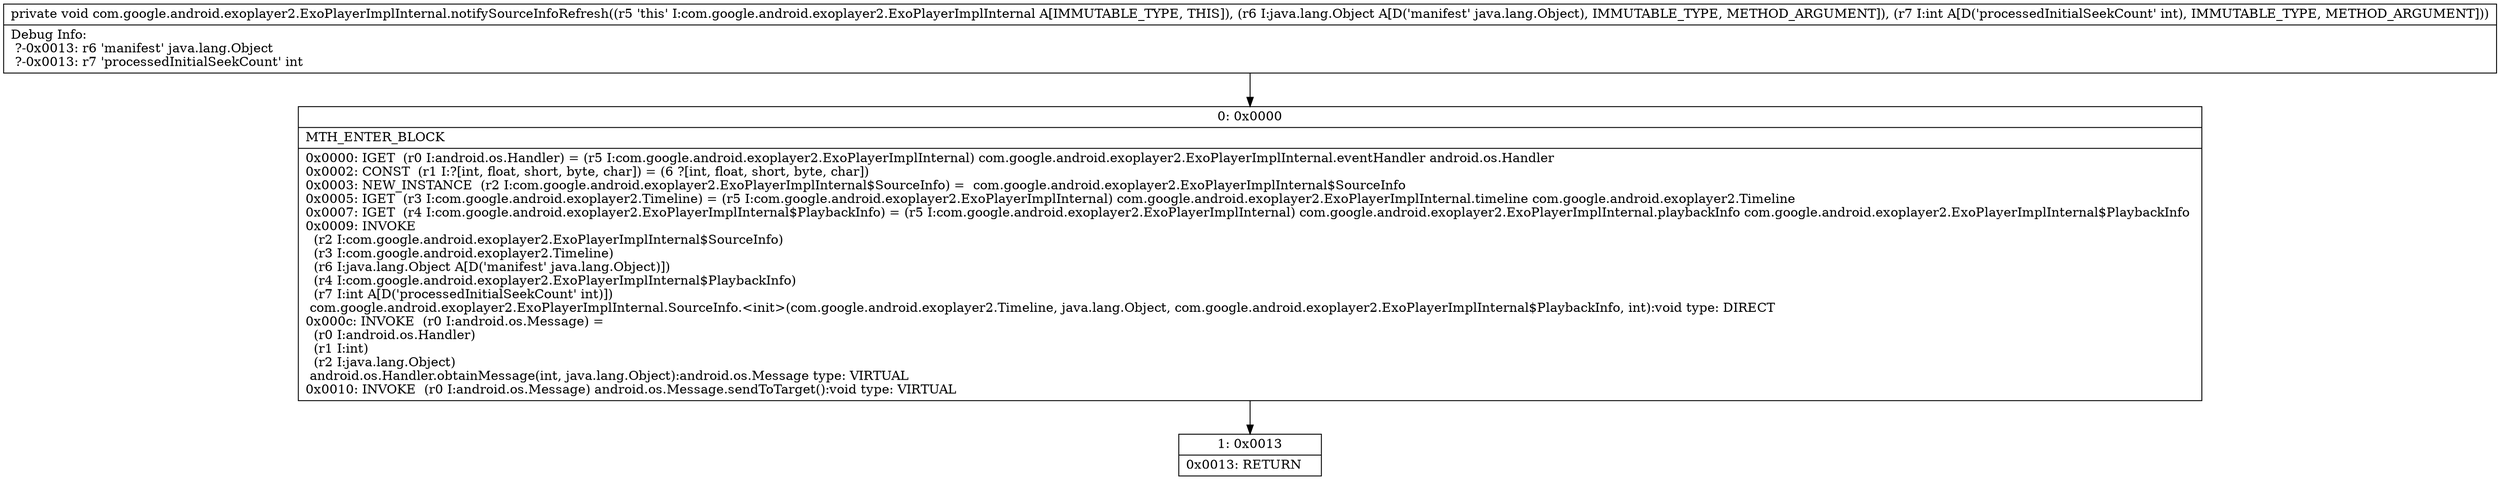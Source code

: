 digraph "CFG forcom.google.android.exoplayer2.ExoPlayerImplInternal.notifySourceInfoRefresh(Ljava\/lang\/Object;I)V" {
Node_0 [shape=record,label="{0\:\ 0x0000|MTH_ENTER_BLOCK\l|0x0000: IGET  (r0 I:android.os.Handler) = (r5 I:com.google.android.exoplayer2.ExoPlayerImplInternal) com.google.android.exoplayer2.ExoPlayerImplInternal.eventHandler android.os.Handler \l0x0002: CONST  (r1 I:?[int, float, short, byte, char]) = (6 ?[int, float, short, byte, char]) \l0x0003: NEW_INSTANCE  (r2 I:com.google.android.exoplayer2.ExoPlayerImplInternal$SourceInfo) =  com.google.android.exoplayer2.ExoPlayerImplInternal$SourceInfo \l0x0005: IGET  (r3 I:com.google.android.exoplayer2.Timeline) = (r5 I:com.google.android.exoplayer2.ExoPlayerImplInternal) com.google.android.exoplayer2.ExoPlayerImplInternal.timeline com.google.android.exoplayer2.Timeline \l0x0007: IGET  (r4 I:com.google.android.exoplayer2.ExoPlayerImplInternal$PlaybackInfo) = (r5 I:com.google.android.exoplayer2.ExoPlayerImplInternal) com.google.android.exoplayer2.ExoPlayerImplInternal.playbackInfo com.google.android.exoplayer2.ExoPlayerImplInternal$PlaybackInfo \l0x0009: INVOKE  \l  (r2 I:com.google.android.exoplayer2.ExoPlayerImplInternal$SourceInfo)\l  (r3 I:com.google.android.exoplayer2.Timeline)\l  (r6 I:java.lang.Object A[D('manifest' java.lang.Object)])\l  (r4 I:com.google.android.exoplayer2.ExoPlayerImplInternal$PlaybackInfo)\l  (r7 I:int A[D('processedInitialSeekCount' int)])\l com.google.android.exoplayer2.ExoPlayerImplInternal.SourceInfo.\<init\>(com.google.android.exoplayer2.Timeline, java.lang.Object, com.google.android.exoplayer2.ExoPlayerImplInternal$PlaybackInfo, int):void type: DIRECT \l0x000c: INVOKE  (r0 I:android.os.Message) = \l  (r0 I:android.os.Handler)\l  (r1 I:int)\l  (r2 I:java.lang.Object)\l android.os.Handler.obtainMessage(int, java.lang.Object):android.os.Message type: VIRTUAL \l0x0010: INVOKE  (r0 I:android.os.Message) android.os.Message.sendToTarget():void type: VIRTUAL \l}"];
Node_1 [shape=record,label="{1\:\ 0x0013|0x0013: RETURN   \l}"];
MethodNode[shape=record,label="{private void com.google.android.exoplayer2.ExoPlayerImplInternal.notifySourceInfoRefresh((r5 'this' I:com.google.android.exoplayer2.ExoPlayerImplInternal A[IMMUTABLE_TYPE, THIS]), (r6 I:java.lang.Object A[D('manifest' java.lang.Object), IMMUTABLE_TYPE, METHOD_ARGUMENT]), (r7 I:int A[D('processedInitialSeekCount' int), IMMUTABLE_TYPE, METHOD_ARGUMENT]))  | Debug Info:\l  ?\-0x0013: r6 'manifest' java.lang.Object\l  ?\-0x0013: r7 'processedInitialSeekCount' int\l}"];
MethodNode -> Node_0;
Node_0 -> Node_1;
}

